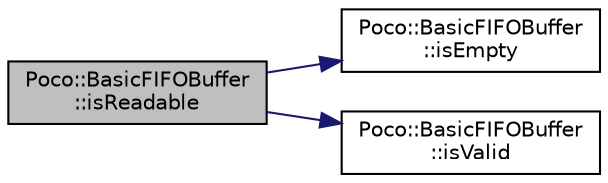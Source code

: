 digraph "Poco::BasicFIFOBuffer::isReadable"
{
 // LATEX_PDF_SIZE
  edge [fontname="Helvetica",fontsize="10",labelfontname="Helvetica",labelfontsize="10"];
  node [fontname="Helvetica",fontsize="10",shape=record];
  rankdir="LR";
  Node1 [label="Poco::BasicFIFOBuffer\l::isReadable",height=0.2,width=0.4,color="black", fillcolor="grey75", style="filled", fontcolor="black",tooltip=" "];
  Node1 -> Node2 [color="midnightblue",fontsize="10",style="solid"];
  Node2 [label="Poco::BasicFIFOBuffer\l::isEmpty",height=0.2,width=0.4,color="black", fillcolor="white", style="filled",URL="$classPoco_1_1BasicFIFOBuffer.html#a30bc69e366373a34957870e60ad4b877",tooltip="Returns true is buffer is empty, false otherwise."];
  Node1 -> Node3 [color="midnightblue",fontsize="10",style="solid"];
  Node3 [label="Poco::BasicFIFOBuffer\l::isValid",height=0.2,width=0.4,color="black", fillcolor="white", style="filled",URL="$classPoco_1_1BasicFIFOBuffer.html#a218d3f9d47a349e0ddfda2daeddde9a8",tooltip=" "];
}
